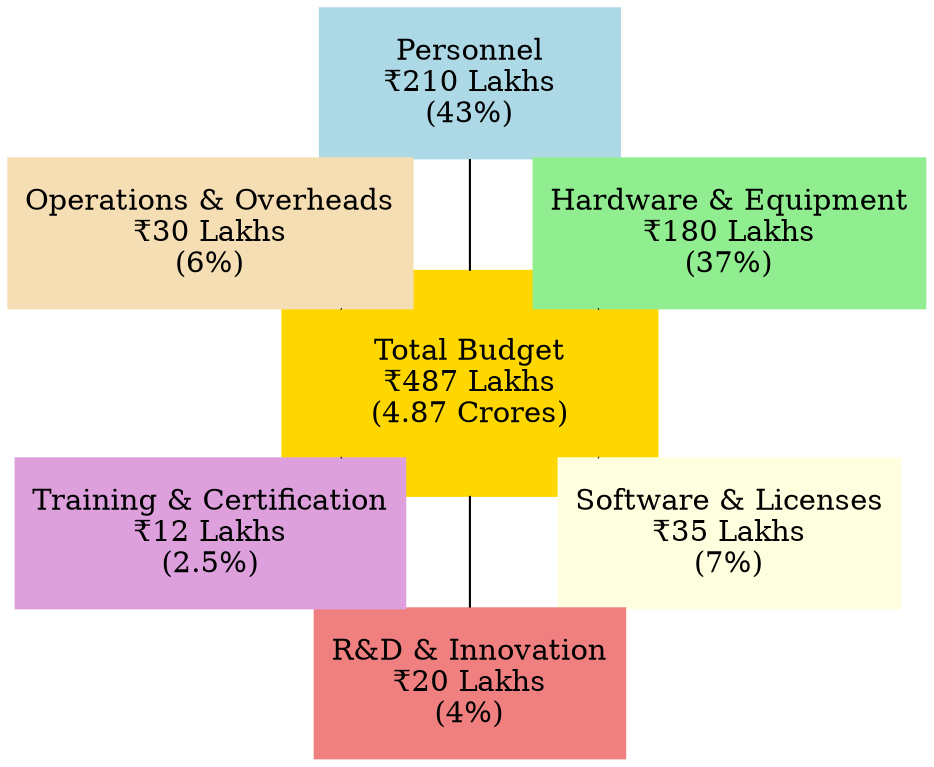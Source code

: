 graph budget_pie {
    layout=neato;
    node [shape=box, style=filled];
    
    // Create a circular layout for pie chart representation
    personnel [label="Personnel\n₹210 Lakhs\n(43%)", pos="0,2!", color=lightblue, width=2, height=1];
    equipment [label="Hardware & Equipment\n₹180 Lakhs\n(37%)", pos="1.73,1!", color=lightgreen, width=2, height=1];
    software [label="Software & Licenses\n₹35 Lakhs\n(7%)", pos="1.73,-1!", color=lightyellow, width=2, height=1];
    rd [label="R&D & Innovation\n₹20 Lakhs\n(4%)", pos="0,-2!", color=lightcoral, width=2, height=1];
    training [label="Training & Certification\n₹12 Lakhs\n(2.5%)", pos="-1.73,-1!", color=plum, width=2, height=1];
    operations [label="Operations & Overheads\n₹30 Lakhs\n(6%)", pos="-1.73,1!", color=wheat, width=2, height=1];
    
    center [label="Total Budget\n₹487 Lakhs\n(4.87 Crores)", pos="0,0!", color=gold, width=2.5, height=1.5, fontsize=14];
    
    // Connect all to center
    personnel -- center;
    equipment -- center;
    software -- center;
    rd -- center;
    training -- center;
    operations -- center;
}
